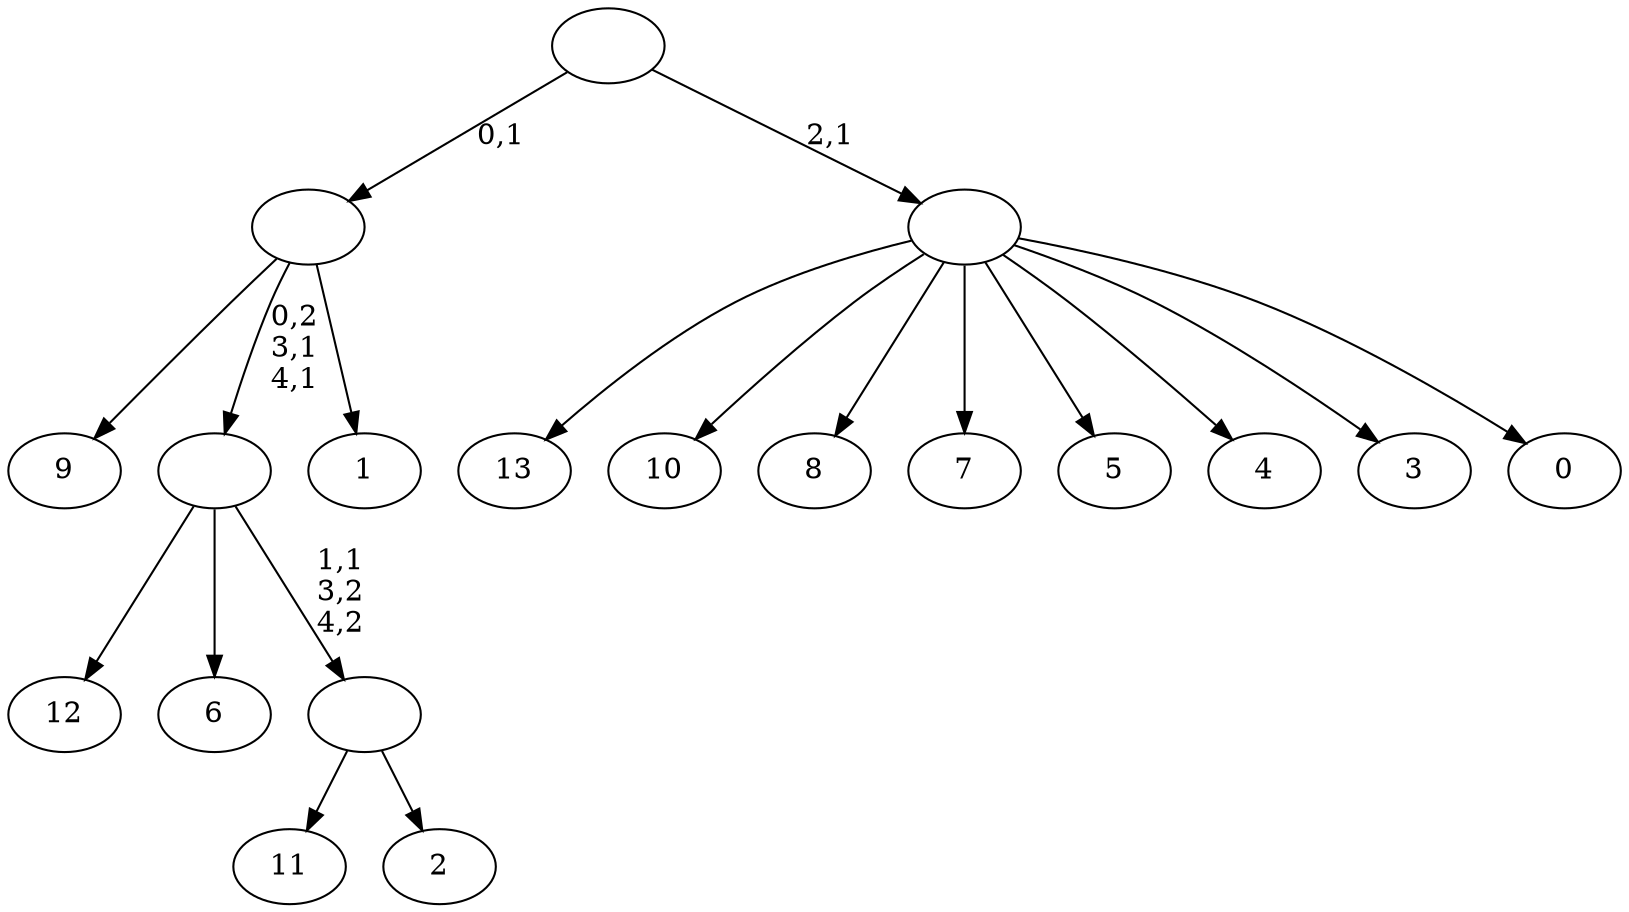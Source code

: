 digraph T {
	19 [label="13"]
	18 [label="12"]
	17 [label="11"]
	16 [label="10"]
	15 [label="9"]
	14 [label="8"]
	13 [label="7"]
	12 [label="6"]
	11 [label="5"]
	10 [label="4"]
	9 [label="3"]
	8 [label="2"]
	7 [label=""]
	6 [label=""]
	4 [label="1"]
	3 [label=""]
	2 [label="0"]
	1 [label=""]
	0 [label=""]
	7 -> 17 [label=""]
	7 -> 8 [label=""]
	6 -> 18 [label=""]
	6 -> 12 [label=""]
	6 -> 7 [label="1,1\n3,2\n4,2"]
	3 -> 6 [label="0,2\n3,1\n4,1"]
	3 -> 15 [label=""]
	3 -> 4 [label=""]
	1 -> 19 [label=""]
	1 -> 16 [label=""]
	1 -> 14 [label=""]
	1 -> 13 [label=""]
	1 -> 11 [label=""]
	1 -> 10 [label=""]
	1 -> 9 [label=""]
	1 -> 2 [label=""]
	0 -> 3 [label="0,1"]
	0 -> 1 [label="2,1"]
}

